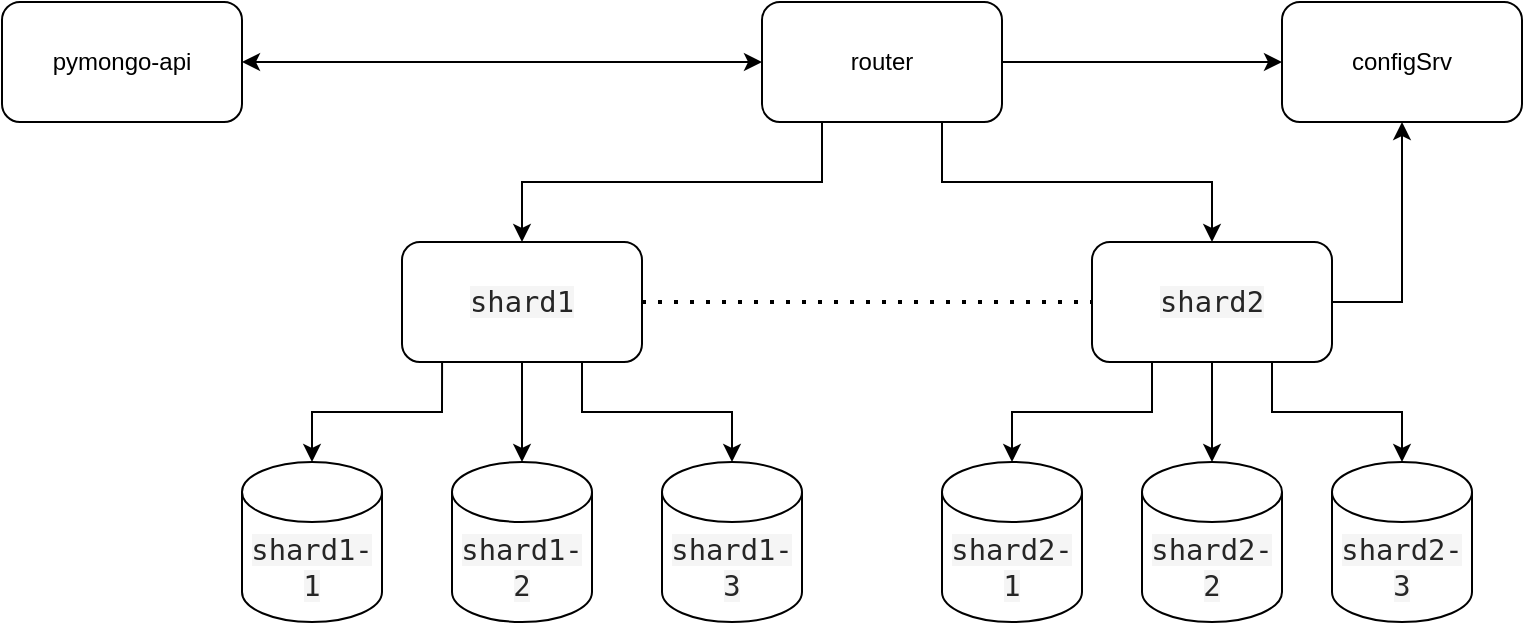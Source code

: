 <mxfile version="26.0.3">
  <diagram name="Page-1" id="-H_mtQnk-PTXWXPvYvuk">
    <mxGraphModel dx="1151" dy="1131" grid="1" gridSize="10" guides="1" tooltips="1" connect="1" arrows="1" fold="1" page="1" pageScale="1" pageWidth="1169" pageHeight="827" math="0" shadow="0">
      <root>
        <mxCell id="0" />
        <mxCell id="1" parent="0" />
        <mxCell id="zA23MoTUsTF4_91t8viU-2" value="&lt;span style=&quot;color: rgba(0, 0, 0, 0.85); font-family: Menlo, &amp;quot;Ubuntu Mono&amp;quot;, consolas, source-code-pro, monospace; font-size: 14.4px; white-space-collapse: break-spaces; background-color: rgb(245, 245, 245);&quot;&gt;shard1-1&lt;/span&gt;" style="shape=cylinder3;whiteSpace=wrap;html=1;boundedLbl=1;backgroundOutline=1;size=15;" parent="1" vertex="1">
          <mxGeometry x="340" y="260" width="70" height="80" as="geometry" />
        </mxCell>
        <mxCell id="zA23MoTUsTF4_91t8viU-3" value="pymongo-api" style="rounded=1;whiteSpace=wrap;html=1;" parent="1" vertex="1">
          <mxGeometry x="220" y="30" width="120" height="60" as="geometry" />
        </mxCell>
        <mxCell id="zA23MoTUsTF4_91t8viU-4" style="edgeStyle=orthogonalEdgeStyle;rounded=0;orthogonalLoop=1;jettySize=auto;html=1;entryX=0.5;entryY=0;entryDx=0;entryDy=0;exitX=0.75;exitY=1;exitDx=0;exitDy=0;" parent="1" source="aL5jxNvkM52r-n1op3jd-13" target="aL5jxNvkM52r-n1op3jd-15" edge="1">
          <mxGeometry relative="1" as="geometry">
            <mxPoint x="360" y="240" as="sourcePoint" />
          </mxGeometry>
        </mxCell>
        <mxCell id="aL5jxNvkM52r-n1op3jd-1" value="&lt;span style=&quot;color: rgba(0, 0, 0, 0.85); font-family: Menlo, &amp;quot;Ubuntu Mono&amp;quot;, consolas, source-code-pro, monospace; font-size: 14.4px; white-space-collapse: break-spaces; background-color: rgb(245, 245, 245);&quot;&gt;shard1-2&lt;/span&gt;" style="shape=cylinder3;whiteSpace=wrap;html=1;boundedLbl=1;backgroundOutline=1;size=15;" parent="1" vertex="1">
          <mxGeometry x="445" y="260" width="70" height="80" as="geometry" />
        </mxCell>
        <mxCell id="aL5jxNvkM52r-n1op3jd-3" value="&lt;span style=&quot;color: rgba(0, 0, 0, 0.85); font-family: Menlo, &amp;quot;Ubuntu Mono&amp;quot;, consolas, source-code-pro, monospace; font-size: 14.4px; white-space-collapse: break-spaces; background-color: rgb(245, 245, 245);&quot;&gt;shard1-3&lt;/span&gt;" style="shape=cylinder3;whiteSpace=wrap;html=1;boundedLbl=1;backgroundOutline=1;size=15;" parent="1" vertex="1">
          <mxGeometry x="550" y="260" width="70" height="80" as="geometry" />
        </mxCell>
        <mxCell id="aL5jxNvkM52r-n1op3jd-5" value="&lt;span style=&quot;color: rgba(0, 0, 0, 0.85); font-family: Menlo, &amp;quot;Ubuntu Mono&amp;quot;, consolas, source-code-pro, monospace; font-size: 14.4px; white-space-collapse: break-spaces; background-color: rgb(245, 245, 245);&quot;&gt;shard2-1&lt;/span&gt;" style="shape=cylinder3;whiteSpace=wrap;html=1;boundedLbl=1;backgroundOutline=1;size=15;" parent="1" vertex="1">
          <mxGeometry x="690" y="260" width="70" height="80" as="geometry" />
        </mxCell>
        <mxCell id="aL5jxNvkM52r-n1op3jd-7" value="&lt;span style=&quot;color: rgba(0, 0, 0, 0.85); font-family: Menlo, &amp;quot;Ubuntu Mono&amp;quot;, consolas, source-code-pro, monospace; font-size: 14.4px; white-space-collapse: break-spaces; background-color: rgb(245, 245, 245);&quot;&gt;shard2-2&lt;/span&gt;" style="shape=cylinder3;whiteSpace=wrap;html=1;boundedLbl=1;backgroundOutline=1;size=15;" parent="1" vertex="1">
          <mxGeometry x="790" y="260" width="70" height="80" as="geometry" />
        </mxCell>
        <mxCell id="aL5jxNvkM52r-n1op3jd-9" value="&lt;span style=&quot;color: rgba(0, 0, 0, 0.85); font-family: Menlo, &amp;quot;Ubuntu Mono&amp;quot;, consolas, source-code-pro, monospace; font-size: 14.4px; white-space-collapse: break-spaces; background-color: rgb(245, 245, 245);&quot;&gt;shard2-3&lt;/span&gt;" style="shape=cylinder3;whiteSpace=wrap;html=1;boundedLbl=1;backgroundOutline=1;size=15;" parent="1" vertex="1">
          <mxGeometry x="885" y="260" width="70" height="80" as="geometry" />
        </mxCell>
        <mxCell id="aL5jxNvkM52r-n1op3jd-14" value="" style="edgeStyle=orthogonalEdgeStyle;rounded=0;orthogonalLoop=1;jettySize=auto;html=1;exitX=0.25;exitY=1;exitDx=0;exitDy=0;entryX=0.5;entryY=0;entryDx=0;entryDy=0;" parent="1" source="aL5jxNvkM52r-n1op3jd-13" target="aL5jxNvkM52r-n1op3jd-11" edge="1">
          <mxGeometry relative="1" as="geometry" />
        </mxCell>
        <mxCell id="aL5jxNvkM52r-n1op3jd-16" value="" style="edgeStyle=orthogonalEdgeStyle;rounded=0;orthogonalLoop=1;jettySize=auto;html=1;entryX=0.5;entryY=0;entryDx=0;entryDy=0;entryPerimeter=0;exitX=0.167;exitY=1;exitDx=0;exitDy=0;exitPerimeter=0;" parent="1" source="aL5jxNvkM52r-n1op3jd-11" target="zA23MoTUsTF4_91t8viU-2" edge="1">
          <mxGeometry relative="1" as="geometry" />
        </mxCell>
        <mxCell id="aL5jxNvkM52r-n1op3jd-11" value="&lt;span style=&quot;color: rgba(0, 0, 0, 0.85); font-family: Menlo, &amp;quot;Ubuntu Mono&amp;quot;, consolas, source-code-pro, monospace; font-size: 14.4px; white-space-collapse: break-spaces; background-color: rgb(245, 245, 245);&quot;&gt;shard1&lt;/span&gt;" style="rounded=1;whiteSpace=wrap;html=1;" parent="1" vertex="1">
          <mxGeometry x="420" y="150" width="120" height="60" as="geometry" />
        </mxCell>
        <mxCell id="dOpyyc7hu5PmMlvzzh72-2" value="" style="edgeStyle=orthogonalEdgeStyle;rounded=0;orthogonalLoop=1;jettySize=auto;html=1;" parent="1" source="aL5jxNvkM52r-n1op3jd-13" target="dOpyyc7hu5PmMlvzzh72-1" edge="1">
          <mxGeometry relative="1" as="geometry" />
        </mxCell>
        <mxCell id="aL5jxNvkM52r-n1op3jd-13" value="router" style="rounded=1;whiteSpace=wrap;html=1;" parent="1" vertex="1">
          <mxGeometry x="600" y="30" width="120" height="60" as="geometry" />
        </mxCell>
        <mxCell id="aL5jxNvkM52r-n1op3jd-17" value="" style="edgeStyle=orthogonalEdgeStyle;rounded=0;orthogonalLoop=1;jettySize=auto;html=1;exitX=0.25;exitY=1;exitDx=0;exitDy=0;" parent="1" source="aL5jxNvkM52r-n1op3jd-15" target="aL5jxNvkM52r-n1op3jd-5" edge="1">
          <mxGeometry relative="1" as="geometry" />
        </mxCell>
        <mxCell id="aL5jxNvkM52r-n1op3jd-15" value="&lt;span style=&quot;color: rgba(0, 0, 0, 0.85); font-family: Menlo, &amp;quot;Ubuntu Mono&amp;quot;, consolas, source-code-pro, monospace; font-size: 14.4px; white-space-collapse: break-spaces; background-color: rgb(245, 245, 245);&quot;&gt;shard2&lt;/span&gt;" style="rounded=1;whiteSpace=wrap;html=1;" parent="1" vertex="1">
          <mxGeometry x="765" y="150" width="120" height="60" as="geometry" />
        </mxCell>
        <mxCell id="aL5jxNvkM52r-n1op3jd-18" style="edgeStyle=orthogonalEdgeStyle;rounded=0;orthogonalLoop=1;jettySize=auto;html=1;exitX=0.5;exitY=1;exitDx=0;exitDy=0;entryX=0.5;entryY=0;entryDx=0;entryDy=0;entryPerimeter=0;" parent="1" source="aL5jxNvkM52r-n1op3jd-11" target="aL5jxNvkM52r-n1op3jd-1" edge="1">
          <mxGeometry relative="1" as="geometry" />
        </mxCell>
        <mxCell id="aL5jxNvkM52r-n1op3jd-19" style="edgeStyle=orthogonalEdgeStyle;rounded=0;orthogonalLoop=1;jettySize=auto;html=1;exitX=0.75;exitY=1;exitDx=0;exitDy=0;entryX=0.5;entryY=0;entryDx=0;entryDy=0;entryPerimeter=0;" parent="1" source="aL5jxNvkM52r-n1op3jd-11" target="aL5jxNvkM52r-n1op3jd-3" edge="1">
          <mxGeometry relative="1" as="geometry" />
        </mxCell>
        <mxCell id="aL5jxNvkM52r-n1op3jd-20" style="edgeStyle=orthogonalEdgeStyle;rounded=0;orthogonalLoop=1;jettySize=auto;html=1;exitX=0.5;exitY=1;exitDx=0;exitDy=0;entryX=0.5;entryY=0;entryDx=0;entryDy=0;entryPerimeter=0;" parent="1" source="aL5jxNvkM52r-n1op3jd-15" target="aL5jxNvkM52r-n1op3jd-7" edge="1">
          <mxGeometry relative="1" as="geometry" />
        </mxCell>
        <mxCell id="aL5jxNvkM52r-n1op3jd-21" style="edgeStyle=orthogonalEdgeStyle;rounded=0;orthogonalLoop=1;jettySize=auto;html=1;exitX=0.75;exitY=1;exitDx=0;exitDy=0;entryX=0.5;entryY=0;entryDx=0;entryDy=0;entryPerimeter=0;" parent="1" source="aL5jxNvkM52r-n1op3jd-15" target="aL5jxNvkM52r-n1op3jd-9" edge="1">
          <mxGeometry relative="1" as="geometry" />
        </mxCell>
        <mxCell id="roH7OY2JJP-Qrr7P2rSU-3" value="" style="endArrow=classic;startArrow=classic;html=1;rounded=0;exitX=1;exitY=0.5;exitDx=0;exitDy=0;entryX=0;entryY=0.5;entryDx=0;entryDy=0;" parent="1" source="zA23MoTUsTF4_91t8viU-3" target="aL5jxNvkM52r-n1op3jd-13" edge="1">
          <mxGeometry width="50" height="50" relative="1" as="geometry">
            <mxPoint x="560" y="600" as="sourcePoint" />
            <mxPoint x="410" y="60" as="targetPoint" />
          </mxGeometry>
        </mxCell>
        <mxCell id="dOpyyc7hu5PmMlvzzh72-1" value="configSrv" style="rounded=1;whiteSpace=wrap;html=1;" parent="1" vertex="1">
          <mxGeometry x="860" y="30" width="120" height="60" as="geometry" />
        </mxCell>
        <mxCell id="dOpyyc7hu5PmMlvzzh72-3" value="" style="endArrow=classic;html=1;rounded=0;entryX=0.5;entryY=1;entryDx=0;entryDy=0;exitX=1;exitY=0.5;exitDx=0;exitDy=0;" parent="1" source="aL5jxNvkM52r-n1op3jd-15" target="dOpyyc7hu5PmMlvzzh72-1" edge="1">
          <mxGeometry width="50" height="50" relative="1" as="geometry">
            <mxPoint x="560" y="600" as="sourcePoint" />
            <mxPoint x="610" y="550" as="targetPoint" />
            <Array as="points">
              <mxPoint x="920" y="180" />
            </Array>
          </mxGeometry>
        </mxCell>
        <mxCell id="dOpyyc7hu5PmMlvzzh72-4" value="" style="endArrow=none;dashed=1;html=1;dashPattern=1 3;strokeWidth=2;rounded=0;entryX=0;entryY=0.5;entryDx=0;entryDy=0;exitX=1;exitY=0.5;exitDx=0;exitDy=0;" parent="1" source="aL5jxNvkM52r-n1op3jd-11" target="aL5jxNvkM52r-n1op3jd-15" edge="1">
          <mxGeometry width="50" height="50" relative="1" as="geometry">
            <mxPoint x="560" y="600" as="sourcePoint" />
            <mxPoint x="610" y="550" as="targetPoint" />
          </mxGeometry>
        </mxCell>
      </root>
    </mxGraphModel>
  </diagram>
</mxfile>
